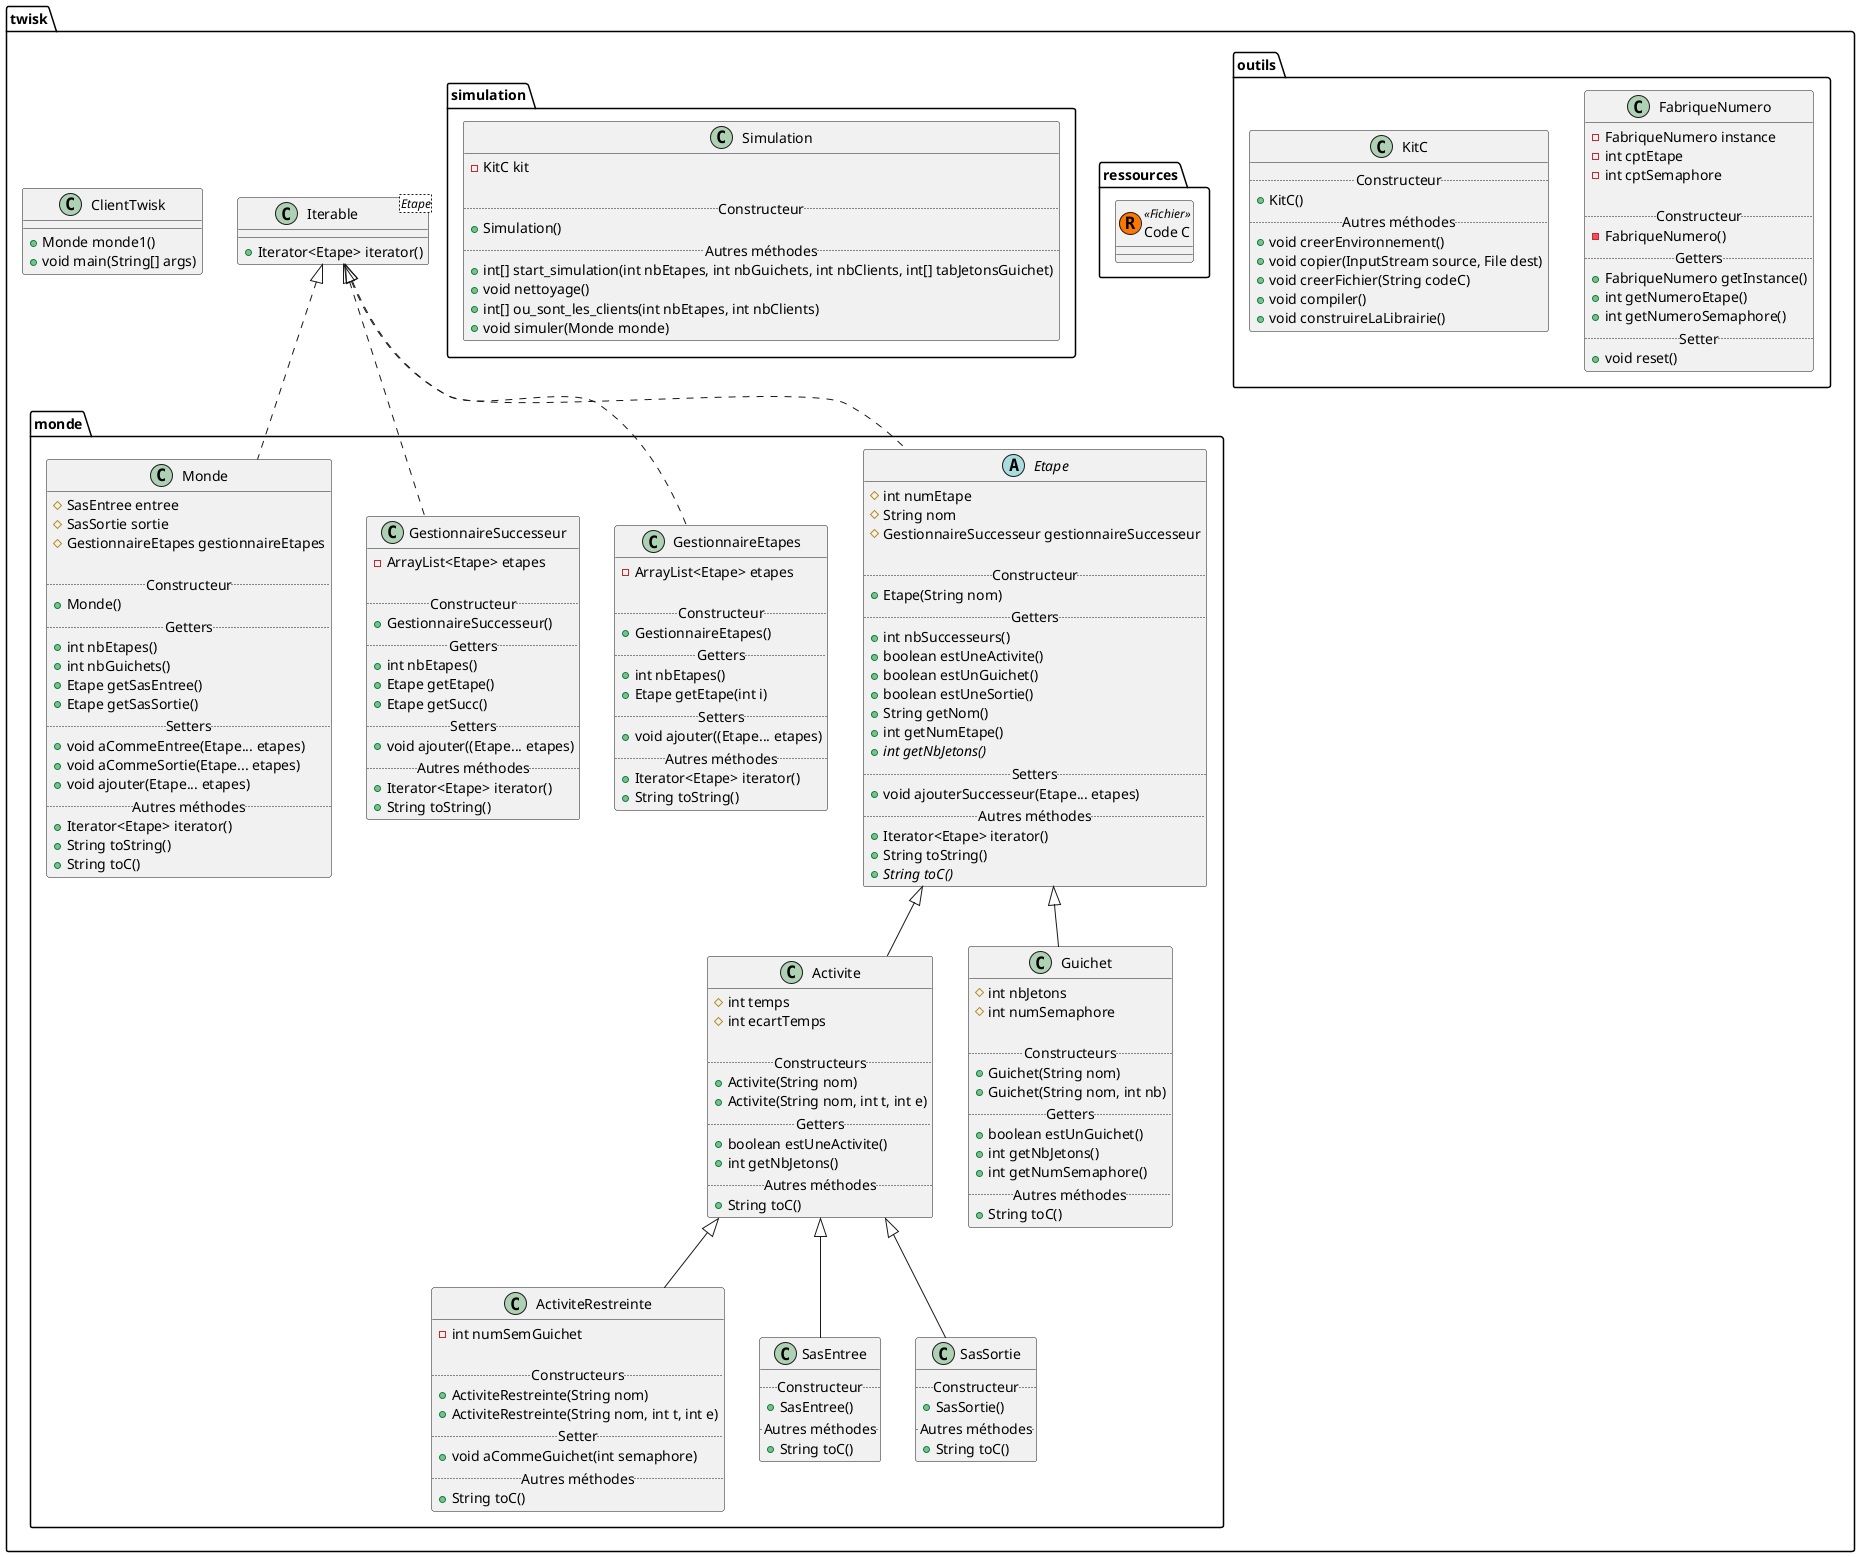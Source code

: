 @startuml
package twisk {
    package monde {
        abstract class Etape {
            # int numEtape
            # String nom
            # GestionnaireSuccesseur gestionnaireSuccesseur

            .. Constructeur ..
            + Etape(String nom)
            .. Getters ..
            + int nbSuccesseurs()
            + boolean estUneActivite()
            + boolean estUnGuichet()
            + boolean estUneSortie()
            + String getNom()
            + int getNumEtape()
            + {abstract} int getNbJetons()
            .. Setters ..
            + void ajouterSuccesseur(Etape... etapes)
            .. Autres méthodes ..
            + Iterator<Etape> iterator()
            + String toString()
            + {abstract} String toC()
        }

        class Activite {
            # int temps
            # int ecartTemps

            .. Constructeurs ..
            + Activite(String nom)
            + Activite(String nom, int t, int e)
            .. Getters ..
            + boolean estUneActivite()
            + int getNbJetons()
            .. Autres méthodes ..
            + String toC()
        }

        class ActiviteRestreinte {
            - int numSemGuichet

            .. Constructeurs ..
            + ActiviteRestreinte(String nom)
            + ActiviteRestreinte(String nom, int t, int e)
            .. Setter ..
            + void aCommeGuichet(int semaphore)
            .. Autres méthodes ..
            + String toC()
        }

        class GestionnaireEtapes {
            - ArrayList<Etape> etapes

            .. Constructeur ..
            + GestionnaireEtapes()
            .. Getters ..
            + int nbEtapes()
            + Etape getEtape(int i)
            .. Setters ..
            + void ajouter((Etape... etapes)
            .. Autres méthodes ..
            + Iterator<Etape> iterator()
            + String toString()
        }

        class GestionnaireSuccesseur {
            - ArrayList<Etape> etapes

            .. Constructeur ..
            + GestionnaireSuccesseur()
            .. Getters ..
            + int nbEtapes()
            + Etape getEtape()
            + Etape getSucc()
            .. Setters ..
            + void ajouter((Etape... etapes)
            .. Autres méthodes ..
            + Iterator<Etape> iterator()
            + String toString()
        }

        class Guichet {
            # int nbJetons
            # int numSemaphore

            .. Constructeurs ..
            + Guichet(String nom)
            + Guichet(String nom, int nb)
            .. Getters ..
            + boolean estUnGuichet()
            + int getNbJetons()
            + int getNumSemaphore()
            .. Autres méthodes ..
            + String toC()
        }

        class Monde {
            # SasEntree entree
            # SasSortie sortie
            # GestionnaireEtapes gestionnaireEtapes

            .. Constructeur ..
            + Monde()
            .. Getters ..
            + int nbEtapes()
            + int nbGuichets()
            + Etape getSasEntree()
            + Etape getSasSortie()
            .. Setters ..
            + void aCommeEntree(Etape... etapes)
            + void aCommeSortie(Etape... etapes)
            + void ajouter(Etape... etapes)
            .. Autres méthodes ..
            + Iterator<Etape> iterator()
            + String toString()
            + String toC()
        }

        class SasEntree {
            .. Constructeur ..
            + SasEntree()
            .. Autres méthodes ..
            + String toC()
        }

        class SasSortie {
            .. Constructeur ..
            + SasSortie()
            .. Autres méthodes ..
            + String toC()
        }
    }

    package outils {
        class FabriqueNumero {
            - FabriqueNumero instance
            - int cptEtape
            - int cptSemaphore

            .. Constructeur ..
            - FabriqueNumero()
            .. Getters ..
            + FabriqueNumero getInstance()
            + int getNumeroEtape()
            + int getNumeroSemaphore()
            .. Setter ..
            + void reset()
        }

        class KitC {
            .. Constructeur ..
            + KitC()
            .. Autres méthodes ..
            + void creerEnvironnement()
            + void copier(InputStream source, File dest)
            + void creerFichier(String codeC)
            + void compiler()
            + void construireLaLibrairie()
        }
    }

    package ressources {
        class "Code C" << (R,#FF7700) Fichier >>
    }

    package simulation {
        class Simulation {
            - KitC kit

            .. Constructeur ..
            + Simulation()
            .. Autres méthodes ..
            + int[] start_simulation(int nbEtapes, int nbGuichets, int nbClients, int[] tabJetonsGuichet)
            + void nettoyage()
            + int[] ou_sont_les_clients(int nbEtapes, int nbClients)
            + void simuler(Monde monde)
        }
    }

    class ClientTwisk {
        + Monde monde1()
        + void main(String[] args)
    }

    class Iterable<Etape> {
        + Iterator<Etape> iterator()
    }
}

Etape .up.|> Iterable
Activite -up-|> Etape
ActiviteRestreinte -up-|> Activite
GestionnaireEtapes .up.|> Iterable
GestionnaireSuccesseur .up.|> Iterable
Guichet -up-|> Etape
Monde .up.|> Iterable
SasEntree -up-|> Activite
SasSortie -up-|> Activite
@enduml